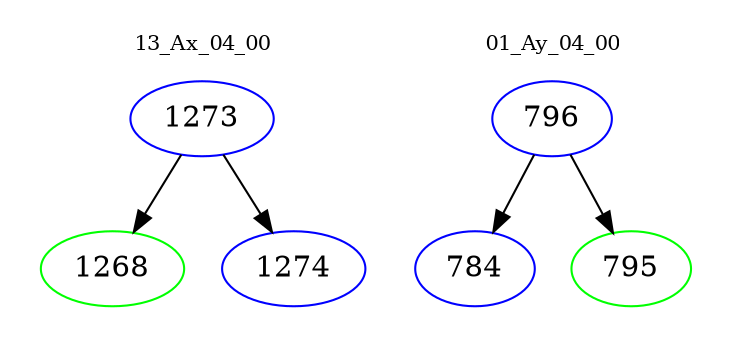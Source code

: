 digraph{
subgraph cluster_0 {
color = white
label = "13_Ax_04_00";
fontsize=10;
T0_1273 [label="1273", color="blue"]
T0_1273 -> T0_1268 [color="black"]
T0_1268 [label="1268", color="green"]
T0_1273 -> T0_1274 [color="black"]
T0_1274 [label="1274", color="blue"]
}
subgraph cluster_1 {
color = white
label = "01_Ay_04_00";
fontsize=10;
T1_796 [label="796", color="blue"]
T1_796 -> T1_784 [color="black"]
T1_784 [label="784", color="blue"]
T1_796 -> T1_795 [color="black"]
T1_795 [label="795", color="green"]
}
}
